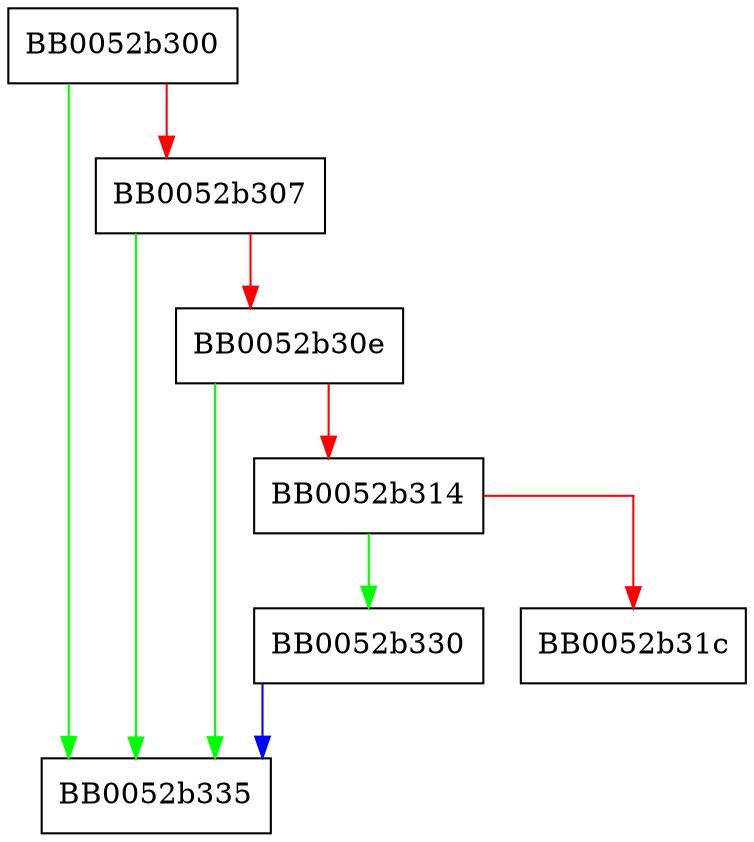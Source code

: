 digraph BIO_ADDRINFO_protocol {
  node [shape="box"];
  graph [splines=ortho];
  BB0052b300 -> BB0052b335 [color="green"];
  BB0052b300 -> BB0052b307 [color="red"];
  BB0052b307 -> BB0052b335 [color="green"];
  BB0052b307 -> BB0052b30e [color="red"];
  BB0052b30e -> BB0052b335 [color="green"];
  BB0052b30e -> BB0052b314 [color="red"];
  BB0052b314 -> BB0052b330 [color="green"];
  BB0052b314 -> BB0052b31c [color="red"];
  BB0052b330 -> BB0052b335 [color="blue"];
}